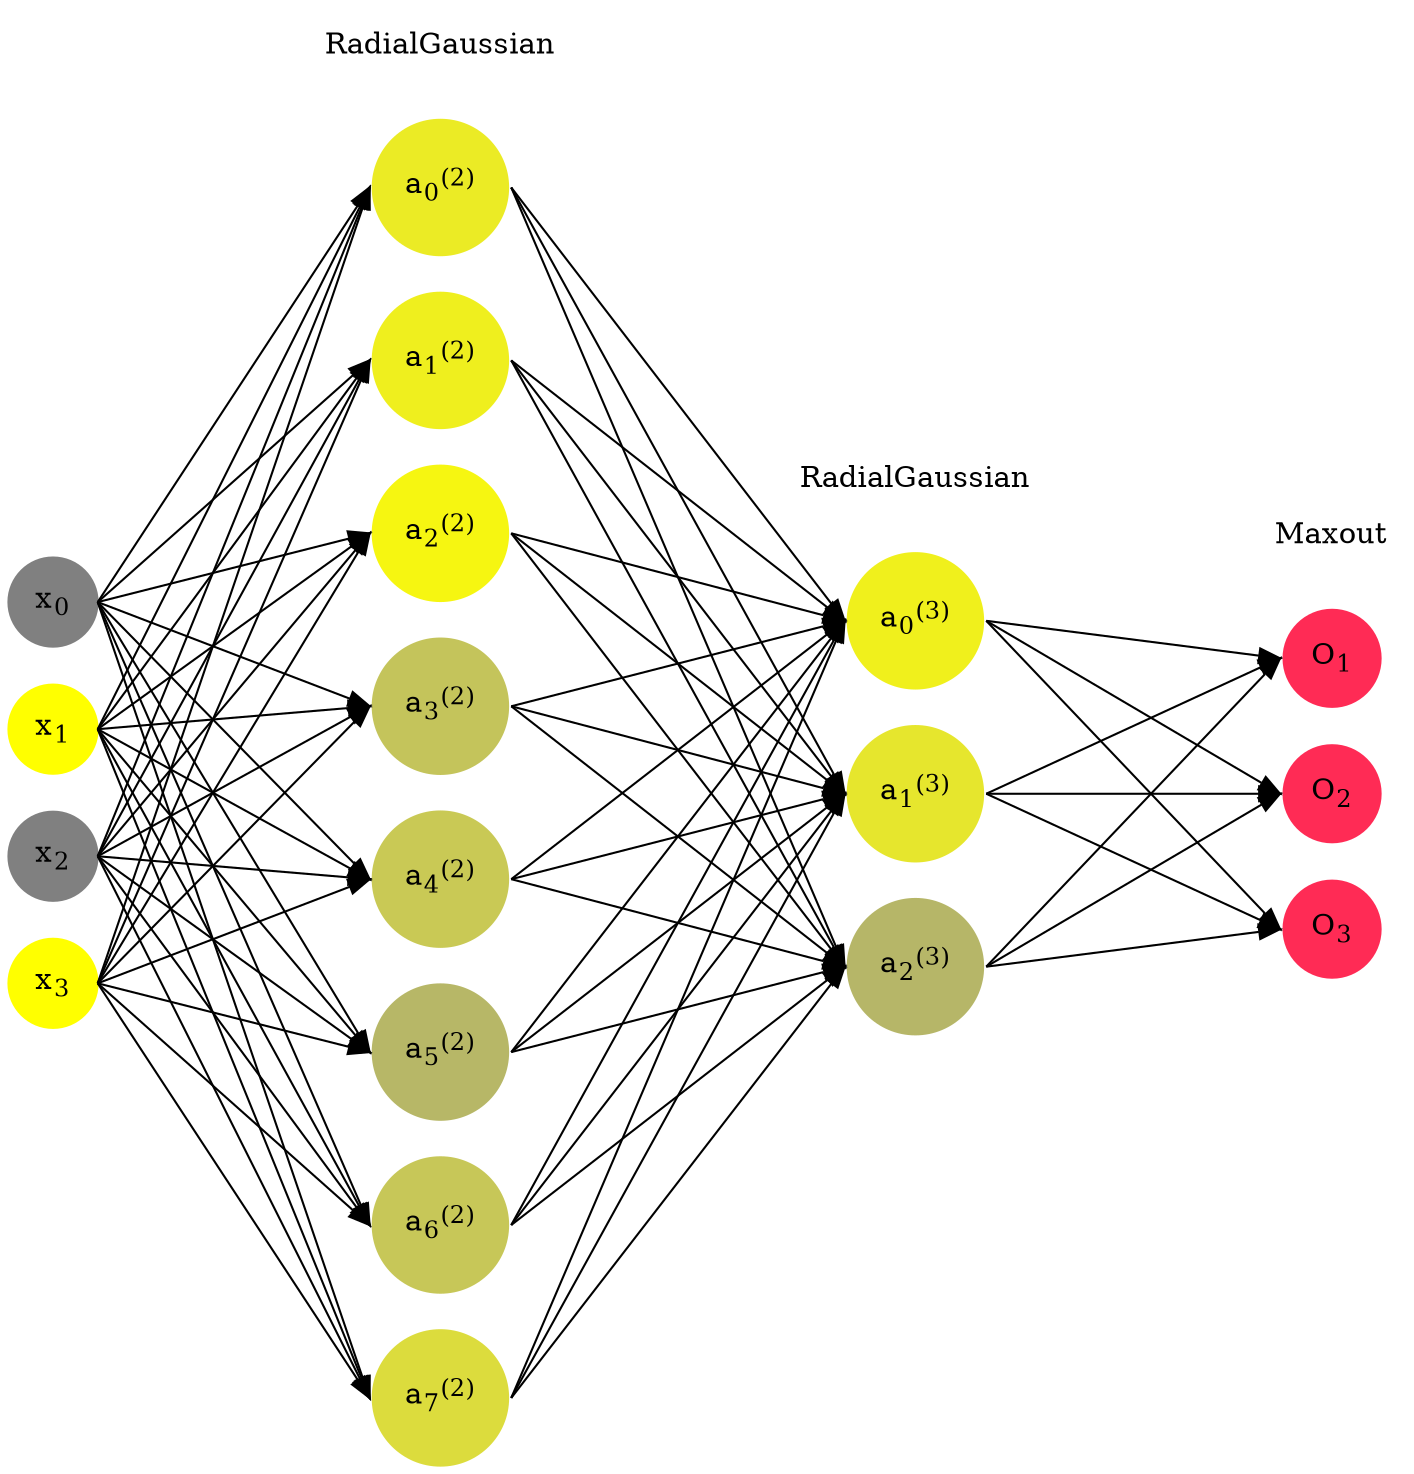 digraph G {
	rankdir = LR;
	splines=false;
	edge[style=invis];
	ranksep= 1.4;
	{
	node [shape=circle, color="0.1667, 0.0, 0.5", style=filled, fillcolor="0.1667, 0.0, 0.5"];
	x0 [label=<x<sub>0</sub>>];
	}
	{
	node [shape=circle, color="0.1667, 1.0, 1.0", style=filled, fillcolor="0.1667, 1.0, 1.0"];
	x1 [label=<x<sub>1</sub>>];
	}
	{
	node [shape=circle, color="0.1667, 0.0, 0.5", style=filled, fillcolor="0.1667, 0.0, 0.5"];
	x2 [label=<x<sub>2</sub>>];
	}
	{
	node [shape=circle, color="0.1667, 1.0, 1.0", style=filled, fillcolor="0.1667, 1.0, 1.0"];
	x3 [label=<x<sub>3</sub>>];
	}
	{
	node [shape=circle, color="0.1667, 0.838872, 0.919436", style=filled, fillcolor="0.1667, 0.838872, 0.919436"];
	a02 [label=<a<sub>0</sub><sup>(2)</sup>>];
	}
	{
	node [shape=circle, color="0.1667, 0.874117, 0.937059", style=filled, fillcolor="0.1667, 0.874117, 0.937059"];
	a12 [label=<a<sub>1</sub><sup>(2)</sup>>];
	}
	{
	node [shape=circle, color="0.1667, 0.928966, 0.964483", style=filled, fillcolor="0.1667, 0.928966, 0.964483"];
	a22 [label=<a<sub>2</sub><sup>(2)</sup>>];
	}
	{
	node [shape=circle, color="0.1667, 0.536779, 0.768389", style=filled, fillcolor="0.1667, 0.536779, 0.768389"];
	a32 [label=<a<sub>3</sub><sup>(2)</sup>>];
	}
	{
	node [shape=circle, color="0.1667, 0.575181, 0.787591", style=filled, fillcolor="0.1667, 0.575181, 0.787591"];
	a42 [label=<a<sub>4</sub><sup>(2)</sup>>];
	}
	{
	node [shape=circle, color="0.1667, 0.433361, 0.716681", style=filled, fillcolor="0.1667, 0.433361, 0.716681"];
	a52 [label=<a<sub>5</sub><sup>(2)</sup>>];
	}
	{
	node [shape=circle, color="0.1667, 0.556093, 0.778046", style=filled, fillcolor="0.1667, 0.556093, 0.778046"];
	a62 [label=<a<sub>6</sub><sup>(2)</sup>>];
	}
	{
	node [shape=circle, color="0.1667, 0.720339, 0.860170", style=filled, fillcolor="0.1667, 0.720339, 0.860170"];
	a72 [label=<a<sub>7</sub><sup>(2)</sup>>];
	}
	{
	node [shape=circle, color="0.1667, 0.882425, 0.941213", style=filled, fillcolor="0.1667, 0.882425, 0.941213"];
	a03 [label=<a<sub>0</sub><sup>(3)</sup>>];
	}
	{
	node [shape=circle, color="0.1667, 0.802606, 0.901303", style=filled, fillcolor="0.1667, 0.802606, 0.901303"];
	a13 [label=<a<sub>1</sub><sup>(3)</sup>>];
	}
	{
	node [shape=circle, color="0.1667, 0.428124, 0.714062", style=filled, fillcolor="0.1667, 0.428124, 0.714062"];
	a23 [label=<a<sub>2</sub><sup>(3)</sup>>];
	}
	{
	node [shape=circle, color="0.9667, 0.83, 1.0", style=filled, fillcolor="0.9667, 0.83, 1.0"];
	O1 [label=<O<sub>1</sub>>];
	}
	{
	node [shape=circle, color="0.9667, 0.83, 1.0", style=filled, fillcolor="0.9667, 0.83, 1.0"];
	O2 [label=<O<sub>2</sub>>];
	}
	{
	node [shape=circle, color="0.9667, 0.83, 1.0", style=filled, fillcolor="0.9667, 0.83, 1.0"];
	O3 [label=<O<sub>3</sub>>];
	}
	{
	rank=same;
	x0->x1->x2->x3;
	}
	{
	rank=same;
	a02->a12->a22->a32->a42->a52->a62->a72;
	}
	{
	rank=same;
	a03->a13->a23;
	}
	{
	rank=same;
	O1->O2->O3;
	}
	l1 [shape=plaintext,label="RadialGaussian"];
	l1->a02;
	{rank=same; l1;a02};
	l2 [shape=plaintext,label="RadialGaussian"];
	l2->a03;
	{rank=same; l2;a03};
	l3 [shape=plaintext,label="Maxout"];
	l3->O1;
	{rank=same; l3;O1};
edge[style=solid, tailport=e, headport=w];
	{x0;x1;x2;x3} -> {a02;a12;a22;a32;a42;a52;a62;a72};
	{a02;a12;a22;a32;a42;a52;a62;a72} -> {a03;a13;a23};
	{a03;a13;a23} -> {O1,O2,O3};
}